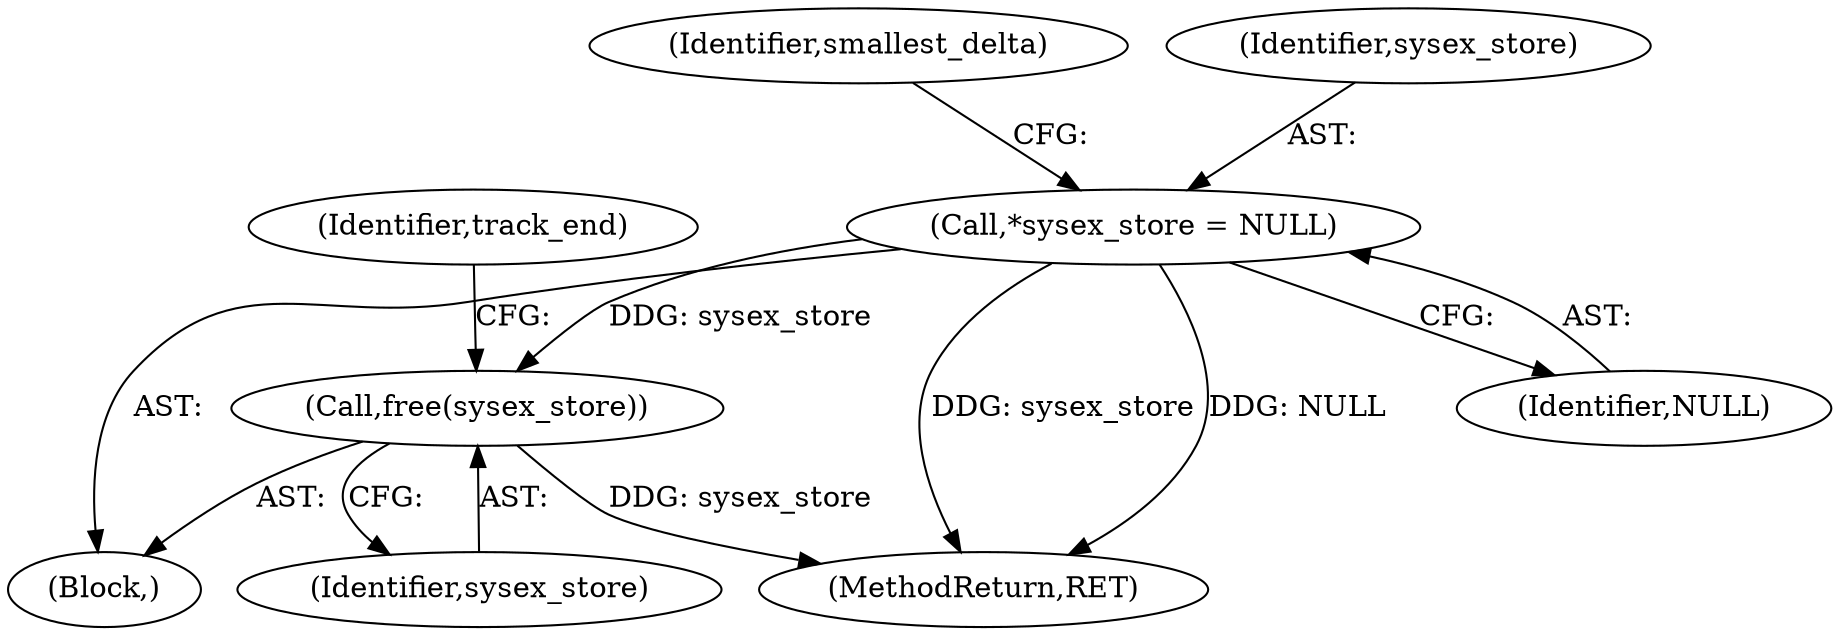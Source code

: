 digraph "0_wildmidi_660b513d99bced8783a4a5984ac2f742c74ebbdd_1@pointer" {
"1000159" [label="(Call,*sysex_store = NULL)"];
"1001415" [label="(Call,free(sysex_store))"];
"1000122" [label="(Block,)"];
"1000166" [label="(Identifier,smallest_delta)"];
"1000160" [label="(Identifier,sysex_store)"];
"1000159" [label="(Call,*sysex_store = NULL)"];
"1001416" [label="(Identifier,sysex_store)"];
"1001415" [label="(Call,free(sysex_store))"];
"1001418" [label="(Identifier,track_end)"];
"1001435" [label="(MethodReturn,RET)"];
"1000161" [label="(Identifier,NULL)"];
"1000159" -> "1000122"  [label="AST: "];
"1000159" -> "1000161"  [label="CFG: "];
"1000160" -> "1000159"  [label="AST: "];
"1000161" -> "1000159"  [label="AST: "];
"1000166" -> "1000159"  [label="CFG: "];
"1000159" -> "1001435"  [label="DDG: sysex_store"];
"1000159" -> "1001435"  [label="DDG: NULL"];
"1000159" -> "1001415"  [label="DDG: sysex_store"];
"1001415" -> "1000122"  [label="AST: "];
"1001415" -> "1001416"  [label="CFG: "];
"1001416" -> "1001415"  [label="AST: "];
"1001418" -> "1001415"  [label="CFG: "];
"1001415" -> "1001435"  [label="DDG: sysex_store"];
}
